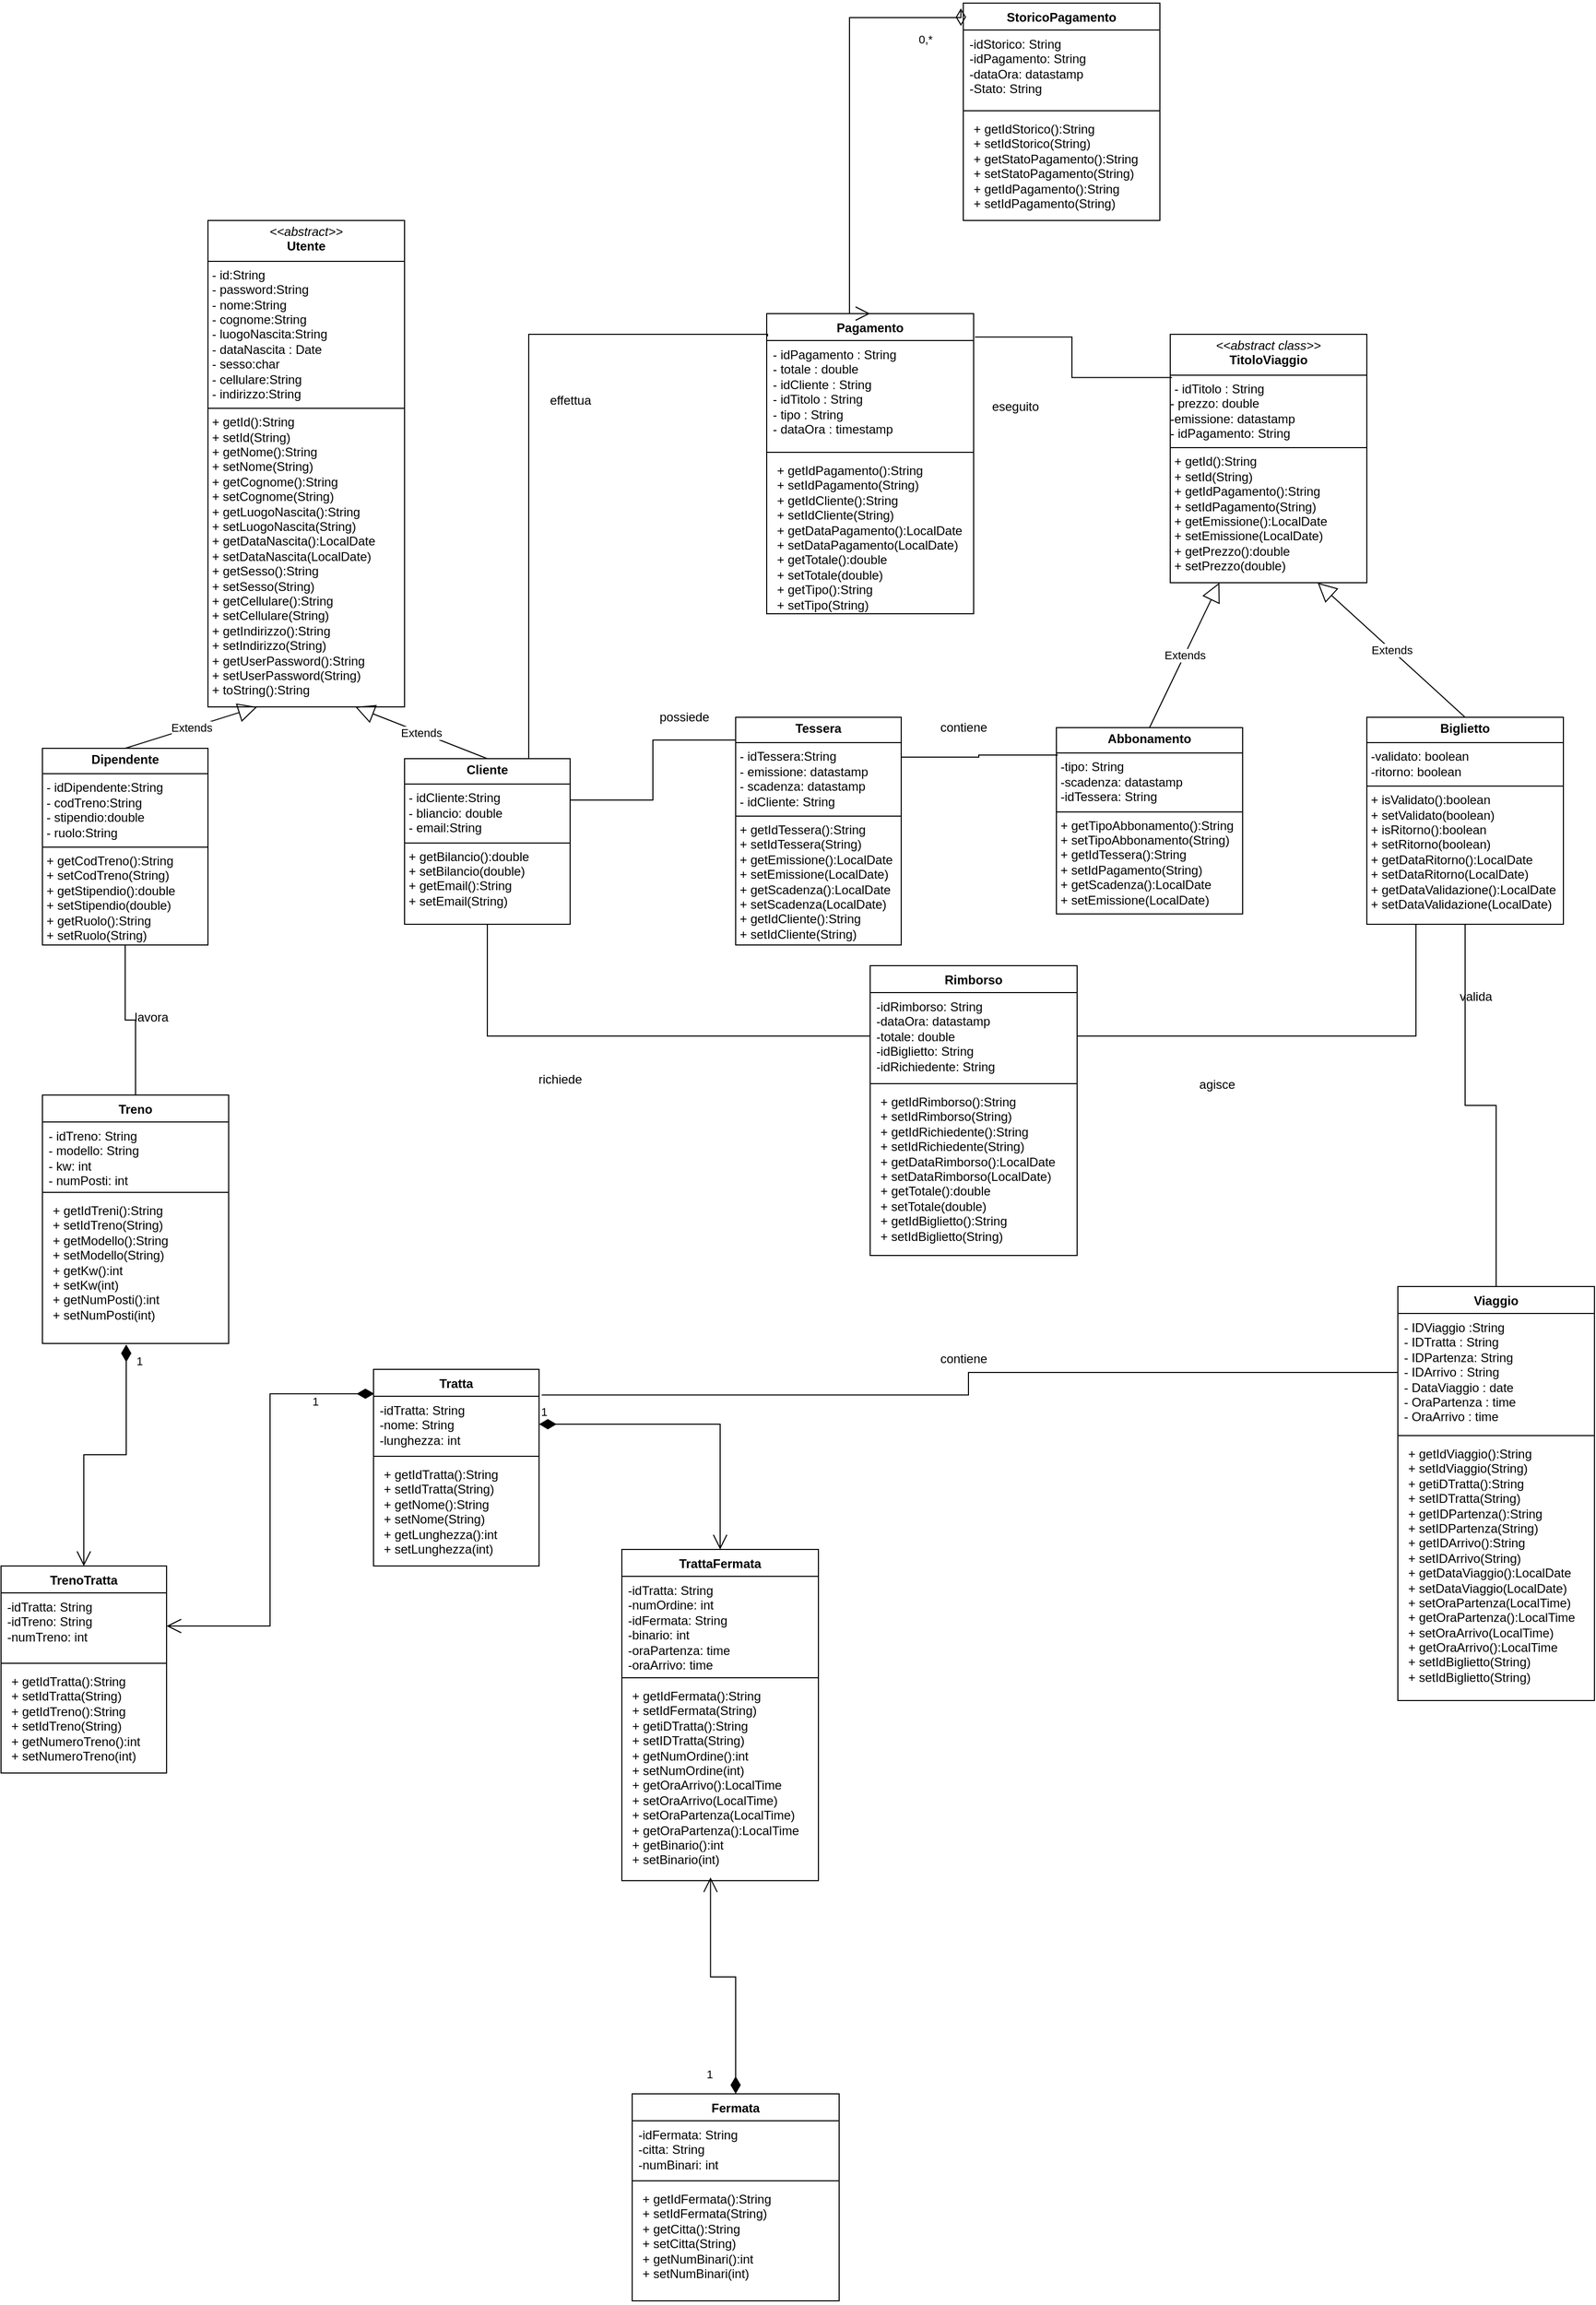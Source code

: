 <mxfile version="26.0.16" pages="2">
  <diagram name="Server" id="EaxgUiLE4IJ5SzCXhO8B">
    <mxGraphModel grid="1" page="1" gridSize="10" guides="1" tooltips="1" connect="1" arrows="1" fold="1" pageScale="1" pageWidth="827" pageHeight="1169" math="0" shadow="0">
      <root>
        <mxCell id="0" />
        <mxCell id="1" parent="0" />
        <mxCell id="OdSbroLDjK8SDo7c2gSr-1" value="&lt;p style=&quot;margin: 0px ; margin-top: 4px ; text-align: center&quot;&gt;&lt;i&gt;&amp;lt;&amp;lt;abstract&amp;gt;&amp;gt;&lt;/i&gt;&lt;br&gt;&lt;b&gt;Utente&lt;/b&gt;&lt;/p&gt;&lt;hr size=&quot;1&quot; style=&quot;border-style: solid&quot;&gt;&lt;p style=&quot;margin: 0px ; margin-left: 4px&quot;&gt;- id:String&amp;nbsp;&lt;/p&gt;&lt;p style=&quot;margin: 0px ; margin-left: 4px&quot;&gt;- password:String&amp;nbsp;&lt;/p&gt;&lt;p style=&quot;margin: 0px ; margin-left: 4px&quot;&gt;- nome:String&amp;nbsp;&lt;/p&gt;&lt;p style=&quot;margin: 0px ; margin-left: 4px&quot;&gt;- cognome:String&amp;nbsp;&lt;/p&gt;&lt;p style=&quot;margin: 0px ; margin-left: 4px&quot;&gt;- luogoNascita:String&amp;nbsp;&lt;/p&gt;&lt;p style=&quot;margin: 0px ; margin-left: 4px&quot;&gt;- dataNascita : Date&lt;/p&gt;&lt;p style=&quot;margin: 0px ; margin-left: 4px&quot;&gt;- sesso:char&lt;/p&gt;&lt;p style=&quot;margin: 0px ; margin-left: 4px&quot;&gt;- cellulare:String&amp;nbsp;&lt;/p&gt;&lt;p style=&quot;margin: 0px ; margin-left: 4px&quot;&gt;- indirizzo:String&amp;nbsp;&lt;/p&gt;&lt;hr size=&quot;1&quot; style=&quot;border-style: solid&quot;&gt;&lt;p style=&quot;margin: 0px ; margin-left: 4px&quot;&gt;+ getId():String&lt;br&gt;+ setId(String)&lt;/p&gt;&lt;p style=&quot;margin: 0px ; margin-left: 4px&quot;&gt;+ getNome():String&lt;br&gt;+ setNome(String)&lt;br&gt;&lt;/p&gt;&lt;p style=&quot;margin: 0px ; margin-left: 4px&quot;&gt;+ getCognome():String&lt;br&gt;+ setCognome(String)&lt;br&gt;&lt;/p&gt;&lt;p style=&quot;margin: 0px 0px 0px 4px&quot;&gt;+ getLuogoNascita():String&lt;br&gt;+ setLuogoNascita(String)&lt;/p&gt;&lt;p style=&quot;margin: 0px 0px 0px 4px&quot;&gt;+ getDataNascita():LocalDate&lt;br&gt;+ setDataNascita(LocalDate)&lt;br&gt;&lt;/p&gt;&lt;p style=&quot;margin: 0px 0px 0px 4px&quot;&gt;+ getSesso():String&lt;br&gt;+ setSesso(String)&lt;/p&gt;&lt;p style=&quot;margin: 0px 0px 0px 4px&quot;&gt;+ getCellulare():String&lt;br&gt;+ setCellulare(String)&lt;/p&gt;&lt;p style=&quot;margin: 0px 0px 0px 4px&quot;&gt;+ getIndirizzo():String&lt;br&gt;+ setIndirizzo(String)&lt;br&gt;&lt;/p&gt;&lt;p style=&quot;margin: 0px 0px 0px 4px&quot;&gt;+ getUserPassword():String&lt;br&gt;+ setUserPassword(String)&lt;/p&gt;&lt;p style=&quot;margin: 0px 0px 0px 4px&quot;&gt;+ toString():String&lt;/p&gt;" style="verticalAlign=top;align=left;overflow=fill;html=1;whiteSpace=wrap;" vertex="1" parent="1">
          <mxGeometry x="80" y="-260" width="190" height="470" as="geometry" />
        </mxCell>
        <mxCell id="OdSbroLDjK8SDo7c2gSr-4" value="&lt;p style=&quot;margin: 0px ; margin-top: 4px ; text-align: center&quot;&gt;&lt;i&gt;&amp;lt;&amp;lt;abstract class&amp;gt;&amp;gt;&lt;/i&gt;&lt;br&gt;&lt;b&gt;TitoloViaggio&lt;/b&gt;&lt;/p&gt;&lt;hr size=&quot;1&quot; style=&quot;border-style: solid&quot;&gt;&lt;p style=&quot;margin: 0px ; margin-left: 4px&quot;&gt;- idTitolo : String&lt;/p&gt;&lt;div&gt;- prezzo: double&lt;/div&gt;&lt;div&gt;-emissione: datastamp&lt;/div&gt;&lt;div&gt;- idPagamento: String&lt;/div&gt;&lt;hr size=&quot;1&quot; style=&quot;border-style: solid&quot;&gt;&lt;p style=&quot;margin: 0px 0px 0px 4px&quot;&gt;+ getId():String&lt;br&gt;+ setId(String)&lt;/p&gt;&lt;p style=&quot;margin: 0px 0px 0px 4px&quot;&gt;+ getIdPagamento():String&lt;br&gt;+ setIdPagamento(String)&lt;br&gt;&lt;/p&gt;&lt;div&gt;&lt;p style=&quot;margin: 0px 0px 0px 4px&quot;&gt;+ getEmissione():LocalDate&lt;/p&gt;&lt;/div&gt;&lt;div&gt;&lt;p style=&quot;margin: 0px 0px 0px 4px&quot;&gt;+ setEmissione(LocalDate)&lt;/p&gt;&lt;/div&gt;&lt;p style=&quot;margin: 0px 0px 0px 4px&quot;&gt;+ getPrezzo():double&lt;br&gt;+ setPrezzo(double)&lt;/p&gt;" style="verticalAlign=top;align=left;overflow=fill;html=1;whiteSpace=wrap;" vertex="1" parent="1">
          <mxGeometry x="1010" y="-150" width="190" height="240" as="geometry" />
        </mxCell>
        <mxCell id="kzNBbhYGzJcGT8_5YspX-5" value="&lt;p style=&quot;margin: 0px ; margin-top: 4px ; text-align: center&quot;&gt;&lt;b&gt;Biglietto&lt;/b&gt;&lt;/p&gt;&lt;hr size=&quot;1&quot; style=&quot;border-style: solid&quot;&gt;&lt;p style=&quot;margin: 0px 0px 0px 4px&quot;&gt;&lt;span style=&quot;background-color: transparent&quot;&gt;-validato: boolean&lt;/span&gt;&lt;/p&gt;&lt;p style=&quot;margin: 0px 0px 0px 4px&quot;&gt;-ritorno: boolean&lt;/p&gt;&lt;hr size=&quot;1&quot; style=&quot;border-style: solid&quot;&gt;&lt;p style=&quot;margin: 0px 0px 0px 4px&quot;&gt;+ isValidato():boolean&lt;/p&gt;&lt;p style=&quot;margin: 0px 0px 0px 4px&quot;&gt;+ setValidato(boolean)&lt;/p&gt;&lt;p style=&quot;margin: 0px 0px 0px 4px&quot;&gt;+ isRitorno():boolean&lt;/p&gt;&lt;p style=&quot;margin: 0px 0px 0px 4px&quot;&gt;+ setRitorno(boolean)&lt;/p&gt;&lt;div&gt;&lt;p style=&quot;margin: 0px 0px 0px 4px&quot;&gt;+ getDataRitorno():LocalDate&lt;/p&gt;&lt;/div&gt;&lt;div&gt;&lt;p style=&quot;margin: 0px 0px 0px 4px&quot;&gt;+ setDataRitorno(LocalDate)&lt;/p&gt;&lt;div&gt;&lt;p style=&quot;margin: 0px 0px 0px 4px&quot;&gt;+ getDataValidazione():LocalDate&lt;/p&gt;&lt;/div&gt;&lt;div&gt;&lt;p style=&quot;margin: 0px 0px 0px 4px&quot;&gt;+ setDataValidazione(LocalDate)&lt;/p&gt;&lt;/div&gt;&lt;/div&gt;" style="verticalAlign=top;align=left;overflow=fill;html=1;whiteSpace=wrap;" vertex="1" parent="1">
          <mxGeometry x="1200" y="220" width="190" height="200" as="geometry" />
        </mxCell>
        <mxCell id="kzNBbhYGzJcGT8_5YspX-6" value="&lt;p style=&quot;margin: 0px ; margin-top: 4px ; text-align: center&quot;&gt;&lt;b&gt;Abbonamento&lt;/b&gt;&lt;/p&gt;&lt;hr size=&quot;1&quot; style=&quot;border-style: solid&quot;&gt;&lt;p style=&quot;margin: 0px ; margin-left: 4px&quot;&gt;&lt;span style=&quot;background-color: transparent&quot;&gt;-tipo: String&lt;/span&gt;&lt;/p&gt;&lt;p style=&quot;margin: 0px ; margin-left: 4px&quot;&gt;-scadenza: datastamp&lt;/p&gt;&lt;p style=&quot;margin: 0px ; margin-left: 4px&quot;&gt;-idTessera: String&lt;br&gt;&lt;/p&gt;&lt;hr size=&quot;1&quot; style=&quot;border-style: solid&quot;&gt;&lt;p style=&quot;margin: 0px 0px 0px 4px&quot;&gt;+ getTipoAbbonamento():String&lt;br&gt;+ setTipoAbbonamento(String)&lt;/p&gt;&lt;p style=&quot;margin: 0px 0px 0px 4px&quot;&gt;+ getIdTessera():String&lt;br&gt;+ setIdPagamento(String)&lt;br&gt;&lt;/p&gt;&lt;div&gt;&lt;p style=&quot;margin: 0px 0px 0px 4px&quot;&gt;+ getScadenza():LocalDate&lt;/p&gt;&lt;/div&gt;&lt;div&gt;&lt;p style=&quot;margin: 0px 0px 0px 4px&quot;&gt;+ setEmissione(LocalDate)&lt;/p&gt;&lt;/div&gt;" style="verticalAlign=top;align=left;overflow=fill;html=1;whiteSpace=wrap;" vertex="1" parent="1">
          <mxGeometry x="900" y="230" width="180" height="180" as="geometry" />
        </mxCell>
        <mxCell id="o32jfac_dHfsaz-FWdoC-1" value="&lt;p style=&quot;margin: 0px ; margin-top: 4px ; text-align: center&quot;&gt;&lt;b&gt;Dipendente&lt;/b&gt;&lt;/p&gt;&lt;hr size=&quot;1&quot; style=&quot;border-style: solid&quot;&gt;&lt;p style=&quot;margin: 0px ; margin-left: 4px&quot;&gt;- idDipendente:String&amp;nbsp;&lt;/p&gt;&lt;p style=&quot;margin: 0px ; margin-left: 4px&quot;&gt;- codTreno:String&amp;nbsp;&lt;/p&gt;&lt;p style=&quot;margin: 0px ; margin-left: 4px&quot;&gt;- stipendio:double&lt;/p&gt;&lt;p style=&quot;margin: 0px ; margin-left: 4px&quot;&gt;- ruolo:String&amp;nbsp;&lt;/p&gt;&lt;hr size=&quot;1&quot; style=&quot;border-style: solid&quot;&gt;&lt;p style=&quot;margin: 0px ; margin-left: 4px&quot;&gt;+ getCodTreno():String&lt;/p&gt;&lt;p style=&quot;margin: 0px 0px 0px 4px&quot;&gt;+ setCodTreno(String)&lt;/p&gt;&lt;p style=&quot;margin: 0px 0px 0px 4px&quot;&gt;+ getStipendio():double&lt;/p&gt;&lt;p style=&quot;margin: 0px 0px 0px 4px&quot;&gt;+ setStipendio(double)&lt;/p&gt;&lt;div&gt;&lt;p style=&quot;margin: 0px 0px 0px 4px&quot;&gt;+ getRuolo():String&lt;/p&gt;&lt;/div&gt;&lt;div&gt;&lt;p style=&quot;margin: 0px 0px 0px 4px&quot;&gt;+ setRuolo(String)&lt;/p&gt;&lt;/div&gt;" style="verticalAlign=top;align=left;overflow=fill;html=1;whiteSpace=wrap;" vertex="1" parent="1">
          <mxGeometry x="-80" y="250" width="160" height="190" as="geometry" />
        </mxCell>
        <mxCell id="o32jfac_dHfsaz-FWdoC-2" value="&lt;p style=&quot;margin: 0px ; margin-top: 4px ; text-align: center&quot;&gt;&lt;b&gt;Cliente&lt;/b&gt;&lt;/p&gt;&lt;hr size=&quot;1&quot; style=&quot;border-style: solid&quot;&gt;&lt;p style=&quot;margin: 0px 0px 0px 4px&quot;&gt;- idCliente:String&amp;nbsp;&lt;/p&gt;&lt;p style=&quot;margin: 0px 0px 0px 4px&quot;&gt;- bliancio: double&lt;/p&gt;&lt;p style=&quot;margin: 0px 0px 0px 4px&quot;&gt;- email:String&lt;/p&gt;&lt;hr size=&quot;1&quot; style=&quot;border-style: solid&quot;&gt;&lt;p style=&quot;margin: 0px 0px 0px 4px&quot;&gt;+ getBilancio():double&lt;/p&gt;&lt;p style=&quot;margin: 0px 0px 0px 4px&quot;&gt;+ setBilancio(double)&lt;/p&gt;&lt;div&gt;&lt;p style=&quot;margin: 0px 0px 0px 4px&quot;&gt;+ getEmail():String&lt;/p&gt;&lt;/div&gt;&lt;div&gt;&lt;p style=&quot;margin: 0px 0px 0px 4px&quot;&gt;+ setEmail(String)&lt;/p&gt;&lt;/div&gt;" style="verticalAlign=top;align=left;overflow=fill;html=1;whiteSpace=wrap;" vertex="1" parent="1">
          <mxGeometry x="270" y="260" width="160" height="160" as="geometry" />
        </mxCell>
        <mxCell id="o32jfac_dHfsaz-FWdoC-3" value="&lt;p style=&quot;margin: 0px ; margin-top: 4px ; text-align: center&quot;&gt;&lt;b&gt;Tessera&lt;/b&gt;&lt;/p&gt;&lt;hr size=&quot;1&quot; style=&quot;border-style: solid&quot;&gt;&lt;p style=&quot;margin: 0px 0px 0px 4px&quot;&gt;- idTessera:String&amp;nbsp;&lt;/p&gt;&lt;p style=&quot;margin: 0px 0px 0px 4px&quot;&gt;- emissione: datastamp&lt;/p&gt;&lt;p style=&quot;margin: 0px 0px 0px 4px&quot;&gt;- scadenza: datastamp&lt;/p&gt;&lt;p style=&quot;margin: 0px 0px 0px 4px&quot;&gt;&lt;span style=&quot;background-color: transparent&quot;&gt;- idCliente: String&lt;/span&gt;&lt;/p&gt;&lt;hr size=&quot;1&quot; style=&quot;border-style: solid&quot;&gt;&lt;p style=&quot;margin: 0px 0px 0px 4px&quot;&gt;+ getIdTessera():String&lt;/p&gt;&lt;p style=&quot;margin: 0px 0px 0px 4px&quot;&gt;+ setIdTessera(String)&lt;/p&gt;&lt;p style=&quot;margin: 0px 0px 0px 4px&quot;&gt;+ getEmissione():LocalDate&lt;/p&gt;&lt;p style=&quot;margin: 0px 0px 0px 4px&quot;&gt;+ setEmissione(LocalDate)&lt;/p&gt;&lt;div&gt;&lt;p style=&quot;margin: 0px 0px 0px 4px&quot;&gt;+ getScadenza():LocalDate&lt;/p&gt;&lt;/div&gt;&lt;div&gt;&lt;p style=&quot;margin: 0px 0px 0px 4px&quot;&gt;+ setScadenza(LocalDate)&lt;/p&gt;&lt;div&gt;&lt;p style=&quot;margin: 0px 0px 0px 4px&quot;&gt;+ getIdCliente():String&lt;/p&gt;&lt;/div&gt;&lt;div&gt;&lt;p style=&quot;margin: 0px 0px 0px 4px&quot;&gt;+ setIdCliente(String)&lt;/p&gt;&lt;/div&gt;&lt;/div&gt;" style="verticalAlign=top;align=left;overflow=fill;html=1;whiteSpace=wrap;" vertex="1" parent="1">
          <mxGeometry x="590" y="220" width="160" height="220" as="geometry" />
        </mxCell>
        <mxCell id="QnNf_ze-4JacGsoy-oLV-1" value="Viaggio" style="swimlane;fontStyle=1;align=center;verticalAlign=top;childLayout=stackLayout;horizontal=1;startSize=26;horizontalStack=0;resizeParent=1;resizeParentMax=0;resizeLast=0;collapsible=1;marginBottom=0;whiteSpace=wrap;html=1;" vertex="1" parent="1">
          <mxGeometry x="1230" y="770" width="190" height="400" as="geometry" />
        </mxCell>
        <mxCell id="QnNf_ze-4JacGsoy-oLV-2" value="- IDViaggio :String&lt;div&gt;- IDTratta : String&lt;/div&gt;&lt;div&gt;- IDPartenza: String&lt;/div&gt;&lt;div&gt;- IDArrivo : String&lt;/div&gt;&lt;div&gt;- DataViaggio : date&lt;/div&gt;&lt;div&gt;- OraPartenza : time&lt;/div&gt;&lt;div&gt;- OraArrivo : time&lt;/div&gt;" style="text;strokeColor=none;fillColor=none;align=left;verticalAlign=top;spacingLeft=4;spacingRight=4;overflow=hidden;rotatable=0;points=[[0,0.5],[1,0.5]];portConstraint=eastwest;whiteSpace=wrap;html=1;" vertex="1" parent="QnNf_ze-4JacGsoy-oLV-1">
          <mxGeometry y="26" width="190" height="114" as="geometry" />
        </mxCell>
        <mxCell id="QnNf_ze-4JacGsoy-oLV-3" value="" style="line;strokeWidth=1;fillColor=none;align=left;verticalAlign=middle;spacingTop=-1;spacingLeft=3;spacingRight=3;rotatable=0;labelPosition=right;points=[];portConstraint=eastwest;strokeColor=inherit;" vertex="1" parent="QnNf_ze-4JacGsoy-oLV-1">
          <mxGeometry y="140" width="190" height="8" as="geometry" />
        </mxCell>
        <mxCell id="QnNf_ze-4JacGsoy-oLV-4" value="&lt;p style=&quot;margin: 0px 0px 0px 4px&quot;&gt;+ getIdViaggio():String&lt;/p&gt;&lt;p style=&quot;margin: 0px 0px 0px 4px&quot;&gt;+ setIdViaggio(String)&lt;/p&gt;&lt;p style=&quot;margin: 0px 0px 0px 4px&quot;&gt;+ getiDTratta():String&lt;/p&gt;&lt;p style=&quot;margin: 0px 0px 0px 4px&quot;&gt;+ setIDTratta(String)&lt;/p&gt;&lt;div&gt;&lt;p style=&quot;margin: 0px 0px 0px 4px&quot;&gt;+ getIDPartenza():String&lt;/p&gt;&lt;/div&gt;&lt;div&gt;&lt;p style=&quot;margin: 0px 0px 0px 4px&quot;&gt;+ setIDPartenza(String)&lt;/p&gt;&lt;div&gt;&lt;p style=&quot;margin: 0px 0px 0px 4px&quot;&gt;+ getIDArrivo():String&lt;/p&gt;&lt;/div&gt;&lt;div&gt;&lt;p style=&quot;margin: 0px 0px 0px 4px&quot;&gt;+ setIDArrivo(String)&lt;/p&gt;&lt;p style=&quot;margin: 0px 0px 0px 4px&quot;&gt;+ getDataViaggio():LocalDate&lt;/p&gt;&lt;p style=&quot;margin: 0px 0px 0px 4px&quot;&gt;+ setDataViaggio(LocalDate)&lt;/p&gt;&lt;p style=&quot;margin: 0px 0px 0px 4px&quot;&gt;+ setOraPartenza(LocalTime)&lt;/p&gt;&lt;div&gt;&lt;p style=&quot;margin: 0px 0px 0px 4px&quot;&gt;+ getOraPartenza():LocalTime&lt;/p&gt;&lt;/div&gt;&lt;div&gt;&lt;p style=&quot;margin: 0px 0px 0px 4px&quot;&gt;+ setOraArrivo(LocalTime)&lt;/p&gt;&lt;div&gt;&lt;p style=&quot;margin: 0px 0px 0px 4px&quot;&gt;+ getOraArrivo():LocalTime&lt;/p&gt;&lt;/div&gt;&lt;p style=&quot;margin: 0px 0px 0px 4px&quot;&gt;+ setIdBiglietto(String)&lt;/p&gt;&lt;p style=&quot;margin: 0px 0px 0px 4px&quot;&gt;+ setIdBiglietto(String)&lt;br&gt;&lt;/p&gt;&lt;/div&gt;&lt;/div&gt;&lt;/div&gt;" style="text;strokeColor=none;fillColor=none;align=left;verticalAlign=top;spacingLeft=4;spacingRight=4;overflow=hidden;rotatable=0;points=[[0,0.5],[1,0.5]];portConstraint=eastwest;whiteSpace=wrap;html=1;" vertex="1" parent="QnNf_ze-4JacGsoy-oLV-1">
          <mxGeometry y="148" width="190" height="252" as="geometry" />
        </mxCell>
        <mxCell id="QnNf_ze-4JacGsoy-oLV-5" value="Pagamento" style="swimlane;fontStyle=1;align=center;verticalAlign=top;childLayout=stackLayout;horizontal=1;startSize=26;horizontalStack=0;resizeParent=1;resizeParentMax=0;resizeLast=0;collapsible=1;marginBottom=0;whiteSpace=wrap;html=1;" vertex="1" parent="1">
          <mxGeometry x="620" y="-170" width="200" height="290" as="geometry" />
        </mxCell>
        <mxCell id="QnNf_ze-4JacGsoy-oLV-6" value="- idPagamento : String&lt;div&gt;- totale : double&lt;/div&gt;&lt;div&gt;- idCliente : String&lt;/div&gt;&lt;div&gt;- idTitolo : String&lt;/div&gt;&lt;div&gt;- tipo : String&lt;/div&gt;&lt;div&gt;- dataOra : timestamp&lt;/div&gt;" style="text;strokeColor=none;fillColor=none;align=left;verticalAlign=top;spacingLeft=4;spacingRight=4;overflow=hidden;rotatable=0;points=[[0,0.5],[1,0.5]];portConstraint=eastwest;whiteSpace=wrap;html=1;" vertex="1" parent="QnNf_ze-4JacGsoy-oLV-5">
          <mxGeometry y="26" width="200" height="104" as="geometry" />
        </mxCell>
        <mxCell id="QnNf_ze-4JacGsoy-oLV-7" value="" style="line;strokeWidth=1;fillColor=none;align=left;verticalAlign=middle;spacingTop=-1;spacingLeft=3;spacingRight=3;rotatable=0;labelPosition=right;points=[];portConstraint=eastwest;strokeColor=inherit;" vertex="1" parent="QnNf_ze-4JacGsoy-oLV-5">
          <mxGeometry y="130" width="200" height="8" as="geometry" />
        </mxCell>
        <mxCell id="QnNf_ze-4JacGsoy-oLV-8" value="&lt;p style=&quot;margin: 0px 0px 0px 4px&quot;&gt;+ getIdPagamento():String&lt;/p&gt;&lt;p style=&quot;margin: 0px 0px 0px 4px&quot;&gt;+ setIdPagamento(String)&lt;/p&gt;&lt;p style=&quot;margin: 0px 0px 0px 4px&quot;&gt;+ getIdCliente():String&lt;/p&gt;&lt;p style=&quot;margin: 0px 0px 0px 4px&quot;&gt;+ setIdCliente(String)&lt;/p&gt;&lt;div&gt;&lt;p style=&quot;margin: 0px 0px 0px 4px&quot;&gt;+ getDataPagamento():LocalDate&lt;/p&gt;&lt;/div&gt;&lt;div&gt;&lt;p style=&quot;margin: 0px 0px 0px 4px&quot;&gt;+ setDataPagamento(LocalDate)&lt;/p&gt;&lt;div&gt;&lt;p style=&quot;margin: 0px 0px 0px 4px&quot;&gt;+ getTotale():double&lt;/p&gt;&lt;/div&gt;&lt;div&gt;&lt;p style=&quot;margin: 0px 0px 0px 4px&quot;&gt;+ setTotale(double)&lt;/p&gt;&lt;p style=&quot;margin: 0px 0px 0px 4px&quot;&gt;+ getTipo():String&lt;/p&gt;&lt;p style=&quot;margin: 0px 0px 0px 4px&quot;&gt;+ setTipo(String)&lt;/p&gt;&lt;/div&gt;&lt;/div&gt;" style="text;strokeColor=none;fillColor=none;align=left;verticalAlign=top;spacingLeft=4;spacingRight=4;overflow=hidden;rotatable=0;points=[[0,0.5],[1,0.5]];portConstraint=eastwest;whiteSpace=wrap;html=1;" vertex="1" parent="QnNf_ze-4JacGsoy-oLV-5">
          <mxGeometry y="138" width="200" height="152" as="geometry" />
        </mxCell>
        <mxCell id="QnNf_ze-4JacGsoy-oLV-10" value="Treno" style="swimlane;fontStyle=1;align=center;verticalAlign=top;childLayout=stackLayout;horizontal=1;startSize=26;horizontalStack=0;resizeParent=1;resizeParentMax=0;resizeLast=0;collapsible=1;marginBottom=0;whiteSpace=wrap;html=1;" vertex="1" parent="1">
          <mxGeometry x="-80" y="585" width="180" height="240" as="geometry" />
        </mxCell>
        <mxCell id="QnNf_ze-4JacGsoy-oLV-11" value="- idTreno: String&lt;div&gt;- modello: String&lt;/div&gt;&lt;div&gt;- kw: int&lt;/div&gt;&lt;div&gt;- numPosti: int&lt;/div&gt;" style="text;strokeColor=none;fillColor=none;align=left;verticalAlign=top;spacingLeft=4;spacingRight=4;overflow=hidden;rotatable=0;points=[[0,0.5],[1,0.5]];portConstraint=eastwest;whiteSpace=wrap;html=1;" vertex="1" parent="QnNf_ze-4JacGsoy-oLV-10">
          <mxGeometry y="26" width="180" height="64" as="geometry" />
        </mxCell>
        <mxCell id="QnNf_ze-4JacGsoy-oLV-12" value="" style="line;strokeWidth=1;fillColor=none;align=left;verticalAlign=middle;spacingTop=-1;spacingLeft=3;spacingRight=3;rotatable=0;labelPosition=right;points=[];portConstraint=eastwest;strokeColor=inherit;" vertex="1" parent="QnNf_ze-4JacGsoy-oLV-10">
          <mxGeometry y="90" width="180" height="8" as="geometry" />
        </mxCell>
        <mxCell id="QnNf_ze-4JacGsoy-oLV-13" value="&lt;p style=&quot;margin: 0px 0px 0px 4px&quot;&gt;+ getIdTreni():String&lt;/p&gt;&lt;p style=&quot;margin: 0px 0px 0px 4px&quot;&gt;+ setIdTreno(String)&lt;/p&gt;&lt;p style=&quot;margin: 0px 0px 0px 4px&quot;&gt;+ getModello():String&lt;/p&gt;&lt;p style=&quot;margin: 0px 0px 0px 4px&quot;&gt;+ setModello(String)&lt;/p&gt;&lt;div&gt;&lt;p style=&quot;margin: 0px 0px 0px 4px&quot;&gt;+ getKw():int&lt;/p&gt;&lt;/div&gt;&lt;div&gt;&lt;p style=&quot;margin: 0px 0px 0px 4px&quot;&gt;+ setKw(int)&lt;/p&gt;&lt;div&gt;&lt;p style=&quot;margin: 0px 0px 0px 4px&quot;&gt;+ getNumPosti():int&lt;/p&gt;&lt;/div&gt;&lt;div&gt;&lt;p style=&quot;margin: 0px 0px 0px 4px&quot;&gt;+ setNumPosti(int)&lt;/p&gt;&lt;/div&gt;&lt;/div&gt;" style="text;strokeColor=none;fillColor=none;align=left;verticalAlign=top;spacingLeft=4;spacingRight=4;overflow=hidden;rotatable=0;points=[[0,0.5],[1,0.5]];portConstraint=eastwest;whiteSpace=wrap;html=1;" vertex="1" parent="QnNf_ze-4JacGsoy-oLV-10">
          <mxGeometry y="98" width="180" height="142" as="geometry" />
        </mxCell>
        <mxCell id="QnNf_ze-4JacGsoy-oLV-14" value="Tratta" style="swimlane;fontStyle=1;align=center;verticalAlign=top;childLayout=stackLayout;horizontal=1;startSize=26;horizontalStack=0;resizeParent=1;resizeParentMax=0;resizeLast=0;collapsible=1;marginBottom=0;whiteSpace=wrap;html=1;" vertex="1" parent="1">
          <mxGeometry x="240" y="850" width="160" height="190" as="geometry" />
        </mxCell>
        <mxCell id="QnNf_ze-4JacGsoy-oLV-15" value="-idTratta: String&lt;br&gt;-nome: String&lt;br&gt;-lunghezza: int" style="text;strokeColor=none;fillColor=none;align=left;verticalAlign=top;spacingLeft=4;spacingRight=4;overflow=hidden;rotatable=0;points=[[0,0.5],[1,0.5]];portConstraint=eastwest;whiteSpace=wrap;html=1;" vertex="1" parent="QnNf_ze-4JacGsoy-oLV-14">
          <mxGeometry y="26" width="160" height="54" as="geometry" />
        </mxCell>
        <mxCell id="QnNf_ze-4JacGsoy-oLV-16" value="" style="line;strokeWidth=1;fillColor=none;align=left;verticalAlign=middle;spacingTop=-1;spacingLeft=3;spacingRight=3;rotatable=0;labelPosition=right;points=[];portConstraint=eastwest;strokeColor=inherit;" vertex="1" parent="QnNf_ze-4JacGsoy-oLV-14">
          <mxGeometry y="80" width="160" height="8" as="geometry" />
        </mxCell>
        <mxCell id="QnNf_ze-4JacGsoy-oLV-17" value="&lt;p style=&quot;margin: 0px 0px 0px 4px&quot;&gt;+ getIdTratta():String&lt;br&gt;+ setIdTratta(String)&lt;/p&gt;&lt;p style=&quot;margin: 0px 0px 0px 4px&quot;&gt;+ getNome():String&lt;br&gt;+ setNome(String)&lt;br&gt;&lt;/p&gt;&lt;div&gt;&lt;p style=&quot;margin: 0px 0px 0px 4px&quot;&gt;+ getLunghezza():int&lt;/p&gt;&lt;/div&gt;&lt;div&gt;&lt;p style=&quot;margin: 0px 0px 0px 4px&quot;&gt;+ setLunghezza(int)&lt;/p&gt;&lt;/div&gt;" style="text;strokeColor=none;fillColor=none;align=left;verticalAlign=top;spacingLeft=4;spacingRight=4;overflow=hidden;rotatable=0;points=[[0,0.5],[1,0.5]];portConstraint=eastwest;whiteSpace=wrap;html=1;" vertex="1" parent="QnNf_ze-4JacGsoy-oLV-14">
          <mxGeometry y="88" width="160" height="102" as="geometry" />
        </mxCell>
        <mxCell id="QnNf_ze-4JacGsoy-oLV-18" value="Fermata" style="swimlane;fontStyle=1;align=center;verticalAlign=top;childLayout=stackLayout;horizontal=1;startSize=26;horizontalStack=0;resizeParent=1;resizeParentMax=0;resizeLast=0;collapsible=1;marginBottom=0;whiteSpace=wrap;html=1;" vertex="1" parent="1">
          <mxGeometry x="490" y="1550" width="200" height="200" as="geometry" />
        </mxCell>
        <mxCell id="QnNf_ze-4JacGsoy-oLV-19" value="-idFermata: String&lt;br&gt;-citta: String&lt;br&gt;-numBinari: int" style="text;strokeColor=none;fillColor=none;align=left;verticalAlign=top;spacingLeft=4;spacingRight=4;overflow=hidden;rotatable=0;points=[[0,0.5],[1,0.5]];portConstraint=eastwest;whiteSpace=wrap;html=1;" vertex="1" parent="QnNf_ze-4JacGsoy-oLV-18">
          <mxGeometry y="26" width="200" height="54" as="geometry" />
        </mxCell>
        <mxCell id="QnNf_ze-4JacGsoy-oLV-20" value="" style="line;strokeWidth=1;fillColor=none;align=left;verticalAlign=middle;spacingTop=-1;spacingLeft=3;spacingRight=3;rotatable=0;labelPosition=right;points=[];portConstraint=eastwest;strokeColor=inherit;" vertex="1" parent="QnNf_ze-4JacGsoy-oLV-18">
          <mxGeometry y="80" width="200" height="8" as="geometry" />
        </mxCell>
        <mxCell id="QnNf_ze-4JacGsoy-oLV-21" value="&lt;p style=&quot;margin: 0px 0px 0px 4px&quot;&gt;+ getIdFermata():String&lt;br&gt;+ setIdFermata(String)&lt;/p&gt;&lt;p style=&quot;margin: 0px 0px 0px 4px&quot;&gt;+ getCitta():String&lt;br&gt;+ setCitta(String)&lt;br&gt;&lt;/p&gt;&lt;div&gt;&lt;p style=&quot;margin: 0px 0px 0px 4px&quot;&gt;+ getNumBinari():int&lt;/p&gt;&lt;/div&gt;&lt;div&gt;&lt;p style=&quot;margin: 0px 0px 0px 4px&quot;&gt;+ setNumBinari(int)&lt;/p&gt;&lt;/div&gt;" style="text;strokeColor=none;fillColor=none;align=left;verticalAlign=top;spacingLeft=4;spacingRight=4;overflow=hidden;rotatable=0;points=[[0,0.5],[1,0.5]];portConstraint=eastwest;whiteSpace=wrap;html=1;" vertex="1" parent="QnNf_ze-4JacGsoy-oLV-18">
          <mxGeometry y="88" width="200" height="112" as="geometry" />
        </mxCell>
        <mxCell id="QnNf_ze-4JacGsoy-oLV-30" value="Rimborso" style="swimlane;fontStyle=1;align=center;verticalAlign=top;childLayout=stackLayout;horizontal=1;startSize=26;horizontalStack=0;resizeParent=1;resizeParentMax=0;resizeLast=0;collapsible=1;marginBottom=0;whiteSpace=wrap;html=1;" vertex="1" parent="1">
          <mxGeometry x="720" y="460" width="200" height="280" as="geometry" />
        </mxCell>
        <mxCell id="QnNf_ze-4JacGsoy-oLV-31" value="-idRimborso: String&lt;br&gt;-dataOra: datastamp&lt;br&gt;-totale: double&lt;br&gt;-idBiglietto: String&lt;br&gt;-idRichiedente: String" style="text;strokeColor=none;fillColor=none;align=left;verticalAlign=top;spacingLeft=4;spacingRight=4;overflow=hidden;rotatable=0;points=[[0,0.5],[1,0.5]];portConstraint=eastwest;whiteSpace=wrap;html=1;" vertex="1" parent="QnNf_ze-4JacGsoy-oLV-30">
          <mxGeometry y="26" width="200" height="84" as="geometry" />
        </mxCell>
        <mxCell id="QnNf_ze-4JacGsoy-oLV-32" value="" style="line;strokeWidth=1;fillColor=none;align=left;verticalAlign=middle;spacingTop=-1;spacingLeft=3;spacingRight=3;rotatable=0;labelPosition=right;points=[];portConstraint=eastwest;strokeColor=inherit;" vertex="1" parent="QnNf_ze-4JacGsoy-oLV-30">
          <mxGeometry y="110" width="200" height="8" as="geometry" />
        </mxCell>
        <mxCell id="QnNf_ze-4JacGsoy-oLV-33" value="&lt;p style=&quot;margin: 0px 0px 0px 4px&quot;&gt;+ getIdRimborso():String&lt;/p&gt;&lt;p style=&quot;margin: 0px 0px 0px 4px&quot;&gt;+ setIdRimborso(String)&lt;/p&gt;&lt;p style=&quot;margin: 0px 0px 0px 4px&quot;&gt;+ getIdRichiedente():String&lt;/p&gt;&lt;p style=&quot;margin: 0px 0px 0px 4px&quot;&gt;+ setIdRichiedente(String)&lt;/p&gt;&lt;div&gt;&lt;p style=&quot;margin: 0px 0px 0px 4px&quot;&gt;+ getDataRimborso():LocalDate&lt;/p&gt;&lt;/div&gt;&lt;div&gt;&lt;p style=&quot;margin: 0px 0px 0px 4px&quot;&gt;+ setDataRimborso(LocalDate)&lt;/p&gt;&lt;div&gt;&lt;p style=&quot;margin: 0px 0px 0px 4px&quot;&gt;+ getTotale():double&lt;/p&gt;&lt;/div&gt;&lt;div&gt;&lt;p style=&quot;margin: 0px 0px 0px 4px&quot;&gt;+ setTotale(double)&lt;/p&gt;&lt;p style=&quot;margin: 0px 0px 0px 4px&quot;&gt;+ getIdBiglietto():String&lt;/p&gt;&lt;p style=&quot;margin: 0px 0px 0px 4px&quot;&gt;+ setIdBiglietto(String)&lt;/p&gt;&lt;/div&gt;&lt;/div&gt;" style="text;strokeColor=none;fillColor=none;align=left;verticalAlign=top;spacingLeft=4;spacingRight=4;overflow=hidden;rotatable=0;points=[[0,0.5],[1,0.5]];portConstraint=eastwest;whiteSpace=wrap;html=1;" vertex="1" parent="QnNf_ze-4JacGsoy-oLV-30">
          <mxGeometry y="118" width="200" height="162" as="geometry" />
        </mxCell>
        <mxCell id="tLZGDZ3cUNBIbIivhSyW-9" value="StoricoPagamento" style="swimlane;fontStyle=1;align=center;verticalAlign=top;childLayout=stackLayout;horizontal=1;startSize=26;horizontalStack=0;resizeParent=1;resizeParentMax=0;resizeLast=0;collapsible=1;marginBottom=0;whiteSpace=wrap;html=1;" vertex="1" parent="1">
          <mxGeometry x="810" y="-470" width="190" height="210" as="geometry" />
        </mxCell>
        <mxCell id="tLZGDZ3cUNBIbIivhSyW-10" value="-idStorico: String&lt;br&gt;-idPagamento: String&lt;br&gt;-dataOra: datastamp&lt;br&gt;-Stato: String" style="text;strokeColor=none;fillColor=none;align=left;verticalAlign=top;spacingLeft=4;spacingRight=4;overflow=hidden;rotatable=0;points=[[0,0.5],[1,0.5]];portConstraint=eastwest;whiteSpace=wrap;html=1;" vertex="1" parent="tLZGDZ3cUNBIbIivhSyW-9">
          <mxGeometry y="26" width="190" height="74" as="geometry" />
        </mxCell>
        <mxCell id="tLZGDZ3cUNBIbIivhSyW-11" value="" style="line;strokeWidth=1;fillColor=none;align=left;verticalAlign=middle;spacingTop=-1;spacingLeft=3;spacingRight=3;rotatable=0;labelPosition=right;points=[];portConstraint=eastwest;strokeColor=inherit;" vertex="1" parent="tLZGDZ3cUNBIbIivhSyW-9">
          <mxGeometry y="100" width="190" height="8" as="geometry" />
        </mxCell>
        <mxCell id="tLZGDZ3cUNBIbIivhSyW-12" value="&lt;p style=&quot;margin: 0px 0px 0px 4px&quot;&gt;+ getIdStorico():String&lt;br&gt;+ setIdStorico(String)&lt;/p&gt;&lt;p style=&quot;margin: 0px 0px 0px 4px&quot;&gt;+ getStatoPagamento():String&lt;br&gt;+ setStatoPagamento(String)&lt;br&gt;&lt;/p&gt;&lt;div&gt;&lt;p style=&quot;margin: 0px 0px 0px 4px&quot;&gt;+ getIdPagamento():String&lt;/p&gt;&lt;/div&gt;&lt;div&gt;&lt;p style=&quot;margin: 0px 0px 0px 4px&quot;&gt;+ setIdPagamento(String)&lt;/p&gt;&lt;/div&gt;" style="text;strokeColor=none;fillColor=none;align=left;verticalAlign=top;spacingLeft=4;spacingRight=4;overflow=hidden;rotatable=0;points=[[0,0.5],[1,0.5]];portConstraint=eastwest;whiteSpace=wrap;html=1;" vertex="1" parent="tLZGDZ3cUNBIbIivhSyW-9">
          <mxGeometry y="108" width="190" height="102" as="geometry" />
        </mxCell>
        <mxCell id="3QEAX26eveOMgl6io7kI-12" value="TrattaFermata" style="swimlane;fontStyle=1;align=center;verticalAlign=top;childLayout=stackLayout;horizontal=1;startSize=26;horizontalStack=0;resizeParent=1;resizeParentMax=0;resizeLast=0;collapsible=1;marginBottom=0;whiteSpace=wrap;html=1;" vertex="1" parent="1">
          <mxGeometry x="480" y="1024" width="190" height="320" as="geometry" />
        </mxCell>
        <mxCell id="3QEAX26eveOMgl6io7kI-13" value="-idTratta: String&lt;br&gt;-numOrdine: int&lt;br&gt;-idFermata: String&lt;br&gt;-binario: int&lt;br&gt;-oraPartenza: time&lt;br&gt;-oraArrivo: time" style="text;strokeColor=none;fillColor=none;align=left;verticalAlign=top;spacingLeft=4;spacingRight=4;overflow=hidden;rotatable=0;points=[[0,0.5],[1,0.5]];portConstraint=eastwest;whiteSpace=wrap;html=1;" vertex="1" parent="3QEAX26eveOMgl6io7kI-12">
          <mxGeometry y="26" width="190" height="94" as="geometry" />
        </mxCell>
        <mxCell id="3QEAX26eveOMgl6io7kI-14" value="" style="line;strokeWidth=1;fillColor=none;align=left;verticalAlign=middle;spacingTop=-1;spacingLeft=3;spacingRight=3;rotatable=0;labelPosition=right;points=[];portConstraint=eastwest;strokeColor=inherit;" vertex="1" parent="3QEAX26eveOMgl6io7kI-12">
          <mxGeometry y="120" width="190" height="8" as="geometry" />
        </mxCell>
        <mxCell id="3QEAX26eveOMgl6io7kI-15" value="&lt;p style=&quot;margin: 0px 0px 0px 4px&quot;&gt;+ getIdFermata():String&lt;/p&gt;&lt;p style=&quot;margin: 0px 0px 0px 4px&quot;&gt;+ setIdFermata(String)&lt;/p&gt;&lt;p style=&quot;margin: 0px 0px 0px 4px&quot;&gt;+ getiDTratta():String&lt;/p&gt;&lt;p style=&quot;margin: 0px 0px 0px 4px&quot;&gt;+ setIDTratta(String)&lt;/p&gt;&lt;div&gt;&lt;p style=&quot;margin: 0px 0px 0px 4px&quot;&gt;+ getNumOrdine():int&lt;/p&gt;&lt;/div&gt;&lt;div&gt;&lt;p style=&quot;margin: 0px 0px 0px 4px&quot;&gt;+ setNumOrdine(int)&lt;/p&gt;&lt;div&gt;&lt;p style=&quot;margin: 0px 0px 0px 4px&quot;&gt;+ getOraArrivo():LocalTime&lt;/p&gt;&lt;/div&gt;&lt;div&gt;&lt;p style=&quot;margin: 0px 0px 0px 4px&quot;&gt;+ setOraArrivo(LocalTime)&lt;/p&gt;&lt;p style=&quot;margin: 0px 0px 0px 4px&quot;&gt;+ setOraPartenza(LocalTime)&lt;/p&gt;&lt;div&gt;&lt;p style=&quot;margin: 0px 0px 0px 4px&quot;&gt;+ getOraPartenza():LocalTime&lt;/p&gt;&lt;p style=&quot;margin: 0px 0px 0px 4px&quot;&gt;+ getBinario():int&lt;/p&gt;&lt;p style=&quot;margin: 0px 0px 0px 4px&quot;&gt;+ setBinario(int)&lt;/p&gt;&lt;/div&gt;&lt;/div&gt;&lt;/div&gt;" style="text;strokeColor=none;fillColor=none;align=left;verticalAlign=top;spacingLeft=4;spacingRight=4;overflow=hidden;rotatable=0;points=[[0,0.5],[1,0.5]];portConstraint=eastwest;whiteSpace=wrap;html=1;" vertex="1" parent="3QEAX26eveOMgl6io7kI-12">
          <mxGeometry y="128" width="190" height="192" as="geometry" />
        </mxCell>
        <mxCell id="3QEAX26eveOMgl6io7kI-16" value="TrenoTratta" style="swimlane;fontStyle=1;align=center;verticalAlign=top;childLayout=stackLayout;horizontal=1;startSize=26;horizontalStack=0;resizeParent=1;resizeParentMax=0;resizeLast=0;collapsible=1;marginBottom=0;whiteSpace=wrap;html=1;" vertex="1" parent="1">
          <mxGeometry x="-120" y="1040" width="160" height="200" as="geometry" />
        </mxCell>
        <mxCell id="3QEAX26eveOMgl6io7kI-17" value="-idTratta: String&lt;br&gt;-idTreno: String&lt;br&gt;-numTreno: int" style="text;strokeColor=none;fillColor=none;align=left;verticalAlign=top;spacingLeft=4;spacingRight=4;overflow=hidden;rotatable=0;points=[[0,0.5],[1,0.5]];portConstraint=eastwest;whiteSpace=wrap;html=1;" vertex="1" parent="3QEAX26eveOMgl6io7kI-16">
          <mxGeometry y="26" width="160" height="64" as="geometry" />
        </mxCell>
        <mxCell id="3QEAX26eveOMgl6io7kI-18" value="" style="line;strokeWidth=1;fillColor=none;align=left;verticalAlign=middle;spacingTop=-1;spacingLeft=3;spacingRight=3;rotatable=0;labelPosition=right;points=[];portConstraint=eastwest;strokeColor=inherit;" vertex="1" parent="3QEAX26eveOMgl6io7kI-16">
          <mxGeometry y="90" width="160" height="8" as="geometry" />
        </mxCell>
        <mxCell id="3QEAX26eveOMgl6io7kI-19" value="&lt;p style=&quot;margin: 0px 0px 0px 4px&quot;&gt;+ getIdTratta():String&lt;br&gt;+ setIdTratta(String)&lt;/p&gt;&lt;p style=&quot;margin: 0px 0px 0px 4px&quot;&gt;+ getIdTreno():String&lt;br&gt;+ setIdTreno(String)&lt;br&gt;&lt;/p&gt;&lt;div&gt;&lt;p style=&quot;margin: 0px 0px 0px 4px&quot;&gt;+ getNumeroTreno():int&lt;/p&gt;&lt;/div&gt;&lt;div&gt;&lt;p style=&quot;margin: 0px 0px 0px 4px&quot;&gt;+ setNumeroTreno(int)&lt;/p&gt;&lt;/div&gt;" style="text;strokeColor=none;fillColor=none;align=left;verticalAlign=top;spacingLeft=4;spacingRight=4;overflow=hidden;rotatable=0;points=[[0,0.5],[1,0.5]];portConstraint=eastwest;whiteSpace=wrap;html=1;" vertex="1" parent="3QEAX26eveOMgl6io7kI-16">
          <mxGeometry y="98" width="160" height="102" as="geometry" />
        </mxCell>
        <mxCell id="SK2A313SMxENc5DiOqP--1" value="Extends" style="endArrow=block;endSize=16;endFill=0;html=1;rounded=0;entryX=0.25;entryY=1;entryDx=0;entryDy=0;exitX=0.5;exitY=0;exitDx=0;exitDy=0;" edge="1" parent="1" source="o32jfac_dHfsaz-FWdoC-1" target="OdSbroLDjK8SDo7c2gSr-1">
          <mxGeometry width="160" relative="1" as="geometry">
            <mxPoint x="-130" y="130" as="sourcePoint" />
            <mxPoint x="30" y="130" as="targetPoint" />
          </mxGeometry>
        </mxCell>
        <mxCell id="SK2A313SMxENc5DiOqP--2" value="Extends" style="endArrow=block;endSize=16;endFill=0;html=1;rounded=0;entryX=0.75;entryY=1;entryDx=0;entryDy=0;exitX=0.5;exitY=0;exitDx=0;exitDy=0;" edge="1" parent="1" source="o32jfac_dHfsaz-FWdoC-2" target="OdSbroLDjK8SDo7c2gSr-1">
          <mxGeometry width="160" relative="1" as="geometry">
            <mxPoint x="90" y="250" as="sourcePoint" />
            <mxPoint x="250" y="250" as="targetPoint" />
          </mxGeometry>
        </mxCell>
        <mxCell id="8c_aDwqfkIJy1Gio380j-1" value="Extends" style="endArrow=block;endSize=16;endFill=0;html=1;rounded=0;entryX=0.25;entryY=1;entryDx=0;entryDy=0;exitX=0.5;exitY=0;exitDx=0;exitDy=0;" edge="1" parent="1" source="kzNBbhYGzJcGT8_5YspX-6" target="OdSbroLDjK8SDo7c2gSr-4">
          <mxGeometry width="160" relative="1" as="geometry">
            <mxPoint x="1030" y="160" as="sourcePoint" />
            <mxPoint x="1205" y="80" as="targetPoint" />
          </mxGeometry>
        </mxCell>
        <mxCell id="8c_aDwqfkIJy1Gio380j-2" value="Extends" style="endArrow=block;endSize=16;endFill=0;html=1;rounded=0;exitX=0.5;exitY=0;exitDx=0;exitDy=0;entryX=0.75;entryY=1;entryDx=0;entryDy=0;" edge="1" parent="1" source="kzNBbhYGzJcGT8_5YspX-5" target="OdSbroLDjK8SDo7c2gSr-4">
          <mxGeometry width="160" relative="1" as="geometry">
            <mxPoint x="1180" y="150" as="sourcePoint" />
            <mxPoint x="1100" y="70" as="targetPoint" />
          </mxGeometry>
        </mxCell>
        <mxCell id="8c_aDwqfkIJy1Gio380j-4" value="" style="endArrow=none;html=1;edgeStyle=orthogonalEdgeStyle;rounded=0;entryX=0.5;entryY=0;entryDx=0;entryDy=0;exitX=0.5;exitY=1;exitDx=0;exitDy=0;" edge="1" parent="1" source="kzNBbhYGzJcGT8_5YspX-5" target="QnNf_ze-4JacGsoy-oLV-1">
          <mxGeometry relative="1" as="geometry">
            <mxPoint x="820" y="550" as="sourcePoint" />
            <mxPoint x="980" y="550" as="targetPoint" />
          </mxGeometry>
        </mxCell>
        <mxCell id="8c_aDwqfkIJy1Gio380j-7" value="valida" style="text;html=1;align=center;verticalAlign=middle;resizable=0;points=[];autosize=1;strokeColor=none;fillColor=none;" vertex="1" parent="1">
          <mxGeometry x="1280" y="480" width="50" height="20" as="geometry" />
        </mxCell>
        <mxCell id="8c_aDwqfkIJy1Gio380j-11" value="" style="endArrow=none;html=1;edgeStyle=orthogonalEdgeStyle;rounded=0;entryX=0.75;entryY=0;entryDx=0;entryDy=0;exitX=0.004;exitY=0.076;exitDx=0;exitDy=0;exitPerimeter=0;" edge="1" parent="1" source="QnNf_ze-4JacGsoy-oLV-5" target="o32jfac_dHfsaz-FWdoC-2">
          <mxGeometry relative="1" as="geometry">
            <mxPoint x="530" y="-200" as="sourcePoint" />
            <mxPoint x="580" y="430" as="targetPoint" />
            <Array as="points">
              <mxPoint x="621" y="-150" />
              <mxPoint x="390" y="-150" />
            </Array>
          </mxGeometry>
        </mxCell>
        <mxCell id="8c_aDwqfkIJy1Gio380j-12" value="effettua" style="text;html=1;align=center;verticalAlign=middle;resizable=0;points=[];autosize=1;strokeColor=none;fillColor=none;" vertex="1" parent="1">
          <mxGeometry x="400" y="-96" width="60" height="20" as="geometry" />
        </mxCell>
        <mxCell id="8c_aDwqfkIJy1Gio380j-14" value="" style="endArrow=none;html=1;edgeStyle=orthogonalEdgeStyle;rounded=0;exitX=1;exitY=0.25;exitDx=0;exitDy=0;entryX=0.003;entryY=0.1;entryDx=0;entryDy=0;entryPerimeter=0;" edge="1" parent="1" source="o32jfac_dHfsaz-FWdoC-2" target="o32jfac_dHfsaz-FWdoC-3">
          <mxGeometry relative="1" as="geometry">
            <mxPoint x="700" y="440" as="sourcePoint" />
            <mxPoint x="860" y="440" as="targetPoint" />
          </mxGeometry>
        </mxCell>
        <mxCell id="8c_aDwqfkIJy1Gio380j-17" value="0,*" style="endArrow=open;html=1;endSize=12;startArrow=diamondThin;startSize=14;startFill=0;edgeStyle=orthogonalEdgeStyle;align=left;verticalAlign=bottom;rounded=0;entryX=0.5;entryY=0;entryDx=0;entryDy=0;exitX=-0.012;exitY=0.105;exitDx=0;exitDy=0;exitPerimeter=0;" edge="1" parent="1" source="tLZGDZ3cUNBIbIivhSyW-9" target="QnNf_ze-4JacGsoy-oLV-5">
          <mxGeometry x="-0.758" y="30" relative="1" as="geometry">
            <mxPoint x="730" y="-340" as="sourcePoint" />
            <mxPoint x="740" y="-140" as="targetPoint" />
            <Array as="points">
              <mxPoint x="700" y="-456" />
            </Array>
            <mxPoint as="offset" />
          </mxGeometry>
        </mxCell>
        <mxCell id="8c_aDwqfkIJy1Gio380j-18" value="possiede" style="text;html=1;align=center;verticalAlign=middle;resizable=0;points=[];autosize=1;strokeColor=none;fillColor=none;" vertex="1" parent="1">
          <mxGeometry x="510" y="210" width="60" height="20" as="geometry" />
        </mxCell>
        <mxCell id="8c_aDwqfkIJy1Gio380j-20" value="" style="endArrow=none;html=1;edgeStyle=orthogonalEdgeStyle;rounded=0;entryX=0.999;entryY=0.175;entryDx=0;entryDy=0;exitX=0.007;exitY=0.147;exitDx=0;exitDy=0;exitPerimeter=0;entryPerimeter=0;" edge="1" parent="1" source="kzNBbhYGzJcGT8_5YspX-6" target="o32jfac_dHfsaz-FWdoC-3">
          <mxGeometry relative="1" as="geometry">
            <mxPoint x="810" y="280" as="sourcePoint" />
            <mxPoint x="810" y="560" as="targetPoint" />
          </mxGeometry>
        </mxCell>
        <mxCell id="8c_aDwqfkIJy1Gio380j-21" value="contiene" style="text;html=1;align=center;verticalAlign=middle;resizable=0;points=[];autosize=1;strokeColor=none;fillColor=none;" vertex="1" parent="1">
          <mxGeometry x="780" y="220" width="60" height="20" as="geometry" />
        </mxCell>
        <mxCell id="8c_aDwqfkIJy1Gio380j-24" value="1" style="endArrow=open;html=1;endSize=12;startArrow=diamondThin;startSize=14;startFill=1;edgeStyle=orthogonalEdgeStyle;align=left;verticalAlign=bottom;rounded=0;exitX=0.004;exitY=0.124;exitDx=0;exitDy=0;entryX=1;entryY=0.5;entryDx=0;entryDy=0;exitPerimeter=0;" edge="1" parent="1" source="QnNf_ze-4JacGsoy-oLV-14" target="3QEAX26eveOMgl6io7kI-17">
          <mxGeometry x="-0.704" y="16" relative="1" as="geometry">
            <mxPoint x="520" y="910" as="sourcePoint" />
            <mxPoint x="360" y="910" as="targetPoint" />
            <mxPoint x="1" as="offset" />
          </mxGeometry>
        </mxCell>
        <mxCell id="8c_aDwqfkIJy1Gio380j-25" value="1" style="endArrow=open;html=1;endSize=12;startArrow=diamondThin;startSize=14;startFill=1;edgeStyle=orthogonalEdgeStyle;align=left;verticalAlign=bottom;rounded=0;exitX=1;exitY=0.5;exitDx=0;exitDy=0;entryX=0.5;entryY=0;entryDx=0;entryDy=0;" edge="1" parent="1" source="QnNf_ze-4JacGsoy-oLV-15" target="3QEAX26eveOMgl6io7kI-12">
          <mxGeometry x="-1" y="3" relative="1" as="geometry">
            <mxPoint x="380" y="1260" as="sourcePoint" />
            <mxPoint x="540" y="1260" as="targetPoint" />
          </mxGeometry>
        </mxCell>
        <mxCell id="8c_aDwqfkIJy1Gio380j-26" value="1" style="endArrow=open;html=1;endSize=12;startArrow=diamondThin;startSize=14;startFill=1;edgeStyle=orthogonalEdgeStyle;align=left;verticalAlign=bottom;rounded=0;exitX=0.5;exitY=0;exitDx=0;exitDy=0;entryX=0.451;entryY=0.984;entryDx=0;entryDy=0;entryPerimeter=0;" edge="1" parent="1" source="QnNf_ze-4JacGsoy-oLV-18" target="3QEAX26eveOMgl6io7kI-15">
          <mxGeometry x="-0.905" y="30" relative="1" as="geometry">
            <mxPoint x="380" y="1140" as="sourcePoint" />
            <mxPoint x="540" y="1140" as="targetPoint" />
            <mxPoint y="1" as="offset" />
            <Array as="points">
              <mxPoint x="590" y="1437" />
              <mxPoint x="566" y="1437" />
            </Array>
          </mxGeometry>
        </mxCell>
        <mxCell id="8c_aDwqfkIJy1Gio380j-27" value="" style="endArrow=none;html=1;edgeStyle=orthogonalEdgeStyle;rounded=0;exitX=0.5;exitY=1;exitDx=0;exitDy=0;entryX=0;entryY=0.5;entryDx=0;entryDy=0;" edge="1" parent="1" source="o32jfac_dHfsaz-FWdoC-2" target="QnNf_ze-4JacGsoy-oLV-31">
          <mxGeometry relative="1" as="geometry">
            <mxPoint x="600" y="440" as="sourcePoint" />
            <mxPoint x="760" y="440" as="targetPoint" />
          </mxGeometry>
        </mxCell>
        <mxCell id="8c_aDwqfkIJy1Gio380j-30" value="richiede" style="text;html=1;align=center;verticalAlign=middle;resizable=0;points=[];autosize=1;strokeColor=none;fillColor=none;" vertex="1" parent="1">
          <mxGeometry x="390" y="560" width="60" height="20" as="geometry" />
        </mxCell>
        <mxCell id="8c_aDwqfkIJy1Gio380j-31" value="" style="endArrow=none;html=1;edgeStyle=orthogonalEdgeStyle;rounded=0;exitX=0.25;exitY=1;exitDx=0;exitDy=0;entryX=1;entryY=0.5;entryDx=0;entryDy=0;" edge="1" parent="1" source="kzNBbhYGzJcGT8_5YspX-5" target="QnNf_ze-4JacGsoy-oLV-31">
          <mxGeometry relative="1" as="geometry">
            <mxPoint x="827" y="430" as="sourcePoint" />
            <mxPoint x="1197" y="598.0" as="targetPoint" />
          </mxGeometry>
        </mxCell>
        <mxCell id="8c_aDwqfkIJy1Gio380j-32" value="agisce" style="text;html=1;align=center;verticalAlign=middle;resizable=0;points=[];autosize=1;strokeColor=none;fillColor=none;" vertex="1" parent="1">
          <mxGeometry x="1030" y="565" width="50" height="20" as="geometry" />
        </mxCell>
        <mxCell id="8c_aDwqfkIJy1Gio380j-34" value="" style="endArrow=none;html=1;edgeStyle=orthogonalEdgeStyle;rounded=0;exitX=1.006;exitY=0.078;exitDx=0;exitDy=0;exitPerimeter=0;entryX=0.009;entryY=0.174;entryDx=0;entryDy=0;entryPerimeter=0;" edge="1" parent="1" source="QnNf_ze-4JacGsoy-oLV-5" target="OdSbroLDjK8SDo7c2gSr-4">
          <mxGeometry relative="1" as="geometry">
            <mxPoint x="720" y="150" as="sourcePoint" />
            <mxPoint x="880" y="150" as="targetPoint" />
          </mxGeometry>
        </mxCell>
        <mxCell id="8c_aDwqfkIJy1Gio380j-37" value="eseguito" style="text;html=1;align=center;verticalAlign=middle;resizable=0;points=[];autosize=1;strokeColor=none;fillColor=none;" vertex="1" parent="1">
          <mxGeometry x="830" y="-90" width="60" height="20" as="geometry" />
        </mxCell>
        <mxCell id="-TGDf6H2j6TQzn_Tp3ma-1" value="" style="endArrow=none;html=1;edgeStyle=orthogonalEdgeStyle;rounded=0;entryX=0;entryY=0.5;entryDx=0;entryDy=0;exitX=1.016;exitY=0.13;exitDx=0;exitDy=0;exitPerimeter=0;" edge="1" parent="1" source="QnNf_ze-4JacGsoy-oLV-14" target="QnNf_ze-4JacGsoy-oLV-2">
          <mxGeometry relative="1" as="geometry">
            <mxPoint x="780" y="770" as="sourcePoint" />
            <mxPoint x="940" y="770" as="targetPoint" />
          </mxGeometry>
        </mxCell>
        <mxCell id="-TGDf6H2j6TQzn_Tp3ma-4" value="contiene" style="text;html=1;align=center;verticalAlign=middle;resizable=0;points=[];autosize=1;strokeColor=none;fillColor=none;" vertex="1" parent="1">
          <mxGeometry x="780" y="830" width="60" height="20" as="geometry" />
        </mxCell>
        <mxCell id="-TGDf6H2j6TQzn_Tp3ma-5" value="" style="endArrow=none;html=1;edgeStyle=orthogonalEdgeStyle;rounded=0;exitX=0.5;exitY=1;exitDx=0;exitDy=0;entryX=0.5;entryY=0;entryDx=0;entryDy=0;" edge="1" parent="1" source="o32jfac_dHfsaz-FWdoC-1" target="QnNf_ze-4JacGsoy-oLV-10">
          <mxGeometry relative="1" as="geometry">
            <mxPoint x="390" y="580" as="sourcePoint" />
            <mxPoint y="490" as="targetPoint" />
          </mxGeometry>
        </mxCell>
        <mxCell id="-TGDf6H2j6TQzn_Tp3ma-8" value="lavora" style="text;html=1;align=center;verticalAlign=middle;resizable=0;points=[];autosize=1;strokeColor=none;fillColor=none;" vertex="1" parent="1">
          <mxGeometry y="500" width="50" height="20" as="geometry" />
        </mxCell>
        <mxCell id="-TGDf6H2j6TQzn_Tp3ma-9" value="1" style="endArrow=open;html=1;endSize=12;startArrow=diamondThin;startSize=14;startFill=1;edgeStyle=orthogonalEdgeStyle;align=left;verticalAlign=bottom;rounded=0;entryX=0.5;entryY=0;entryDx=0;entryDy=0;exitX=0.45;exitY=1.007;exitDx=0;exitDy=0;exitPerimeter=0;" edge="1" parent="1" source="QnNf_ze-4JacGsoy-oLV-13" target="3QEAX26eveOMgl6io7kI-16">
          <mxGeometry x="-0.805" y="8" relative="1" as="geometry">
            <mxPoint x="-40" y="960" as="sourcePoint" />
            <mxPoint x="120" y="960" as="targetPoint" />
            <mxPoint as="offset" />
          </mxGeometry>
        </mxCell>
      </root>
    </mxGraphModel>
  </diagram>
  <diagram id="pvsZX48Ygg4FhXRNinc9" name="Client">
    <mxGraphModel dx="1264" dy="592" grid="1" gridSize="10" guides="1" tooltips="1" connect="1" arrows="1" fold="1" page="1" pageScale="1" pageWidth="827" pageHeight="1169" math="0" shadow="0">
      <root>
        <mxCell id="0" />
        <mxCell id="1" parent="0" />
      </root>
    </mxGraphModel>
  </diagram>
</mxfile>
